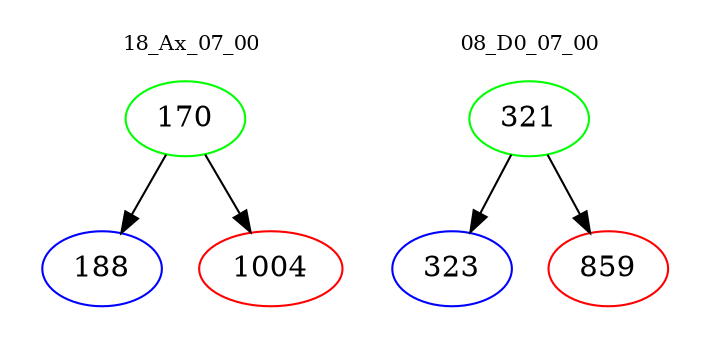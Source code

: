 digraph{
subgraph cluster_0 {
color = white
label = "18_Ax_07_00";
fontsize=10;
T0_170 [label="170", color="green"]
T0_170 -> T0_188 [color="black"]
T0_188 [label="188", color="blue"]
T0_170 -> T0_1004 [color="black"]
T0_1004 [label="1004", color="red"]
}
subgraph cluster_1 {
color = white
label = "08_D0_07_00";
fontsize=10;
T1_321 [label="321", color="green"]
T1_321 -> T1_323 [color="black"]
T1_323 [label="323", color="blue"]
T1_321 -> T1_859 [color="black"]
T1_859 [label="859", color="red"]
}
}
